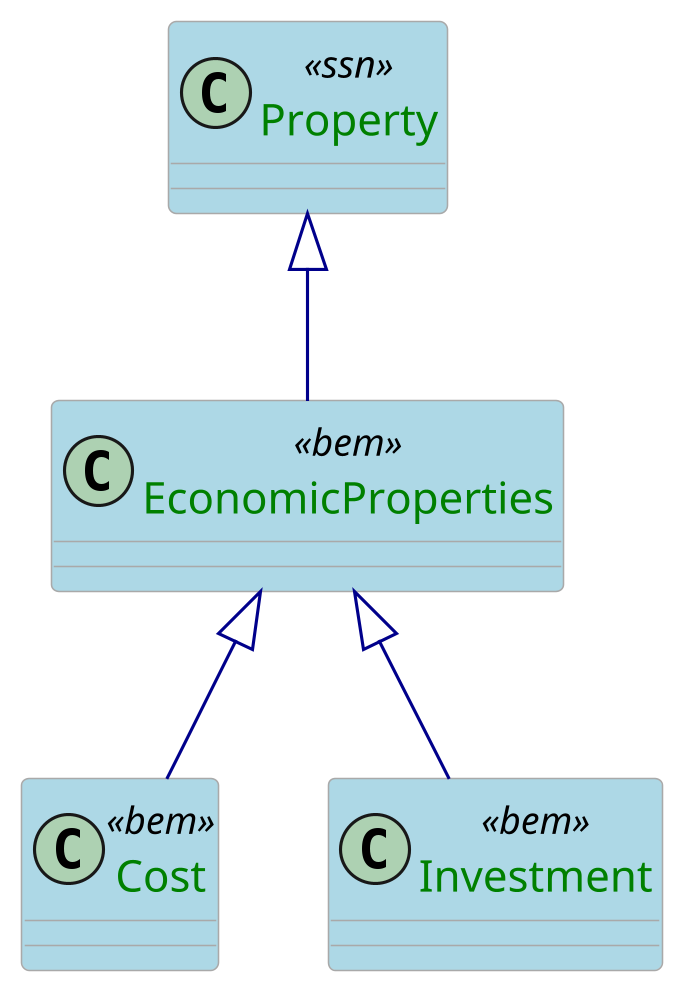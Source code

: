 @startuml

skinparam class {
  ArrowColor DarkBlue
  ArrowFontColor DarkBlue
  BackgroundColor LightBlue
  BorderColor DarkGrey
}
skinparam dpi 300
skinparam stereotypeCBackgroundColor Wheat
skinparam classAttributeFontColor  Green

class Property <<ssn>>

class EconomicProperties <<bem>>

class Cost <<bem>>
class Investment <<bem>>

Property <|-- EconomicProperties

EconomicProperties <|-- Cost
EconomicProperties <|-- Investment

@enduml